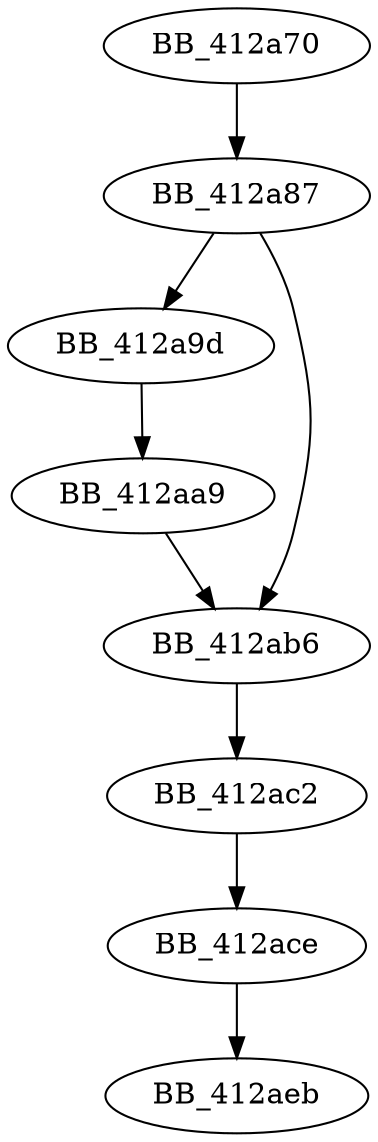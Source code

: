 DiGraph sub_412A70{
BB_412a70->BB_412a87
BB_412a87->BB_412a9d
BB_412a87->BB_412ab6
BB_412a9d->BB_412aa9
BB_412aa9->BB_412ab6
BB_412ab6->BB_412ac2
BB_412ac2->BB_412ace
BB_412ace->BB_412aeb
}
